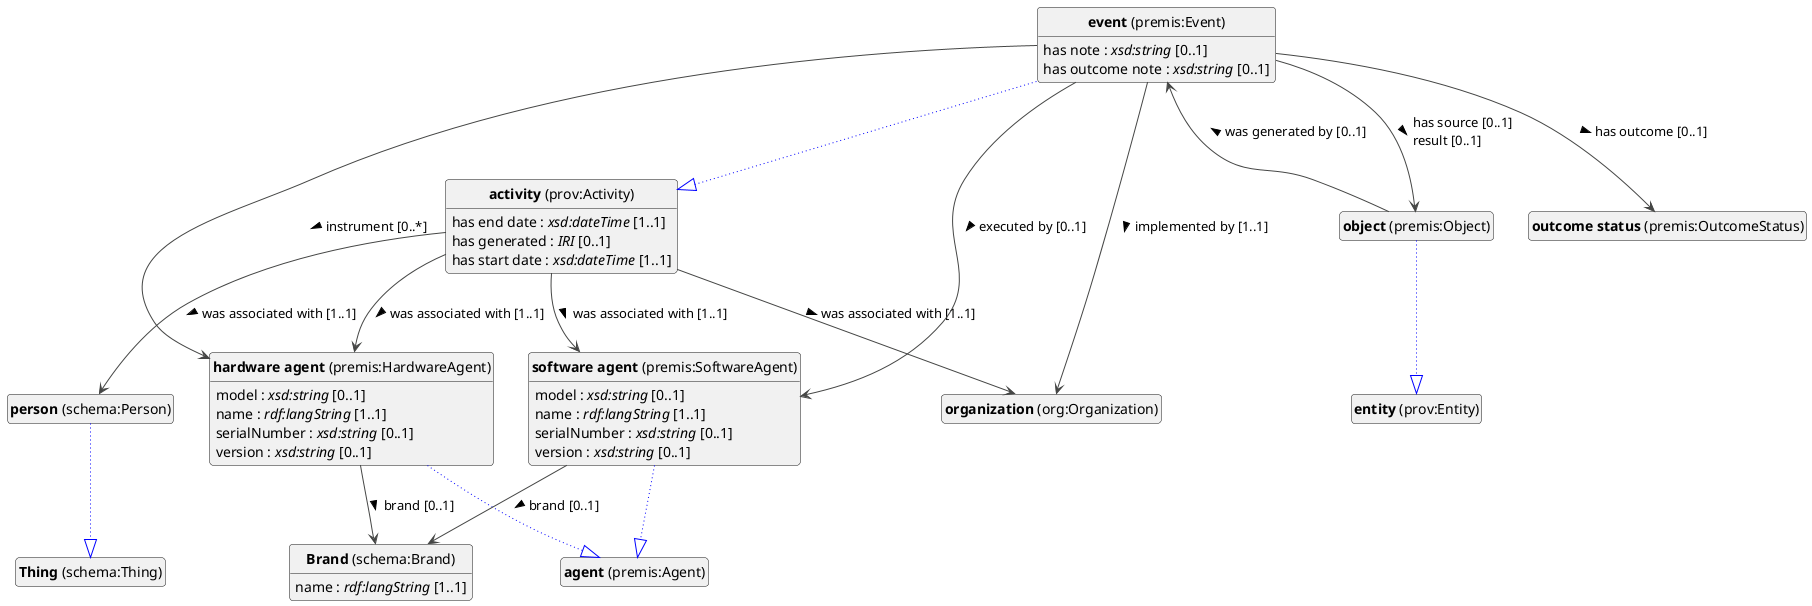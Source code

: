@startuml
!theme vibrant
skinparam classFontSize 14
!define LIGHTORANGE
skinparam componentStyle uml2
skinparam wrapMessageWidth 1000
skinparam wrapWidth 1000
' skinparam ArrowColor #Maroon
' Remove shadows
skinparam shadowing false
'skinparam linetype polyline
skinparam ArrowMessageAlignment left
top to bottom direction


class "<b>Brand</b> (schema:Brand)" as schema_Brand [[#schema%3ABrand]]
class "<b>activity</b> (prov:Activity)" as prov_Activity [[#prov%3AActivity]]
class "<b>event</b> (premis:Event)" as premis_Event [[#premis%3AEvent]]
class "<b>activity</b> (prov:Activity)" as prov_Activity [[#prov%3AActivity]]
class "<b>hardware agent</b> (premis:HardwareAgent)" as premis_HardwareAgent [[#premis%3AHardwareAgent]]
class "<b>agent</b> (premis:Agent)" as premis_Agent [[#premis%3AAgent]]
class "<b>object</b> (premis:Object)" as premis_Object [[#premis%3AObject]]
class "<b>entity</b> (prov:Entity)" as prov_Entity [[#prov%3AEntity]]
class "<b>organization</b> (org:Organization)" as org_Organization [[../../organization/en#org%3AOrganization]]
class "<b>outcome status</b> (premis:OutcomeStatus)" as premis_OutcomeStatus [[#premis%3AOutcomeStatus]]
class "<b>person</b> (schema:Person)" as schema_Person [[../../organization/en#schema%3APerson]]
class "<b>Thing</b> (schema:Thing)" as schema_Thing [[#schema%3AThing]]
class "<b>software agent</b> (premis:SoftwareAgent)" as premis_SoftwareAgent [[#premis%3ASoftwareAgent]]
class "<b>agent</b> (premis:Agent)" as premis_Agent [[#premis%3AAgent]]


schema_Brand : name : <i>rdf:langString</i> [1..1]



prov_Activity : has end date : <i>xsd:dateTime</i> [1..1]
prov_Activity : has generated : <i>IRI</i> [0..1]
prov_Activity : has start date : <i>xsd:dateTime</i> [1..1]

prov_Activity --> org_Organization :was associated with [1..1]  > 
prov_Activity --> premis_HardwareAgent :was associated with [1..1]  > 
prov_Activity --> premis_SoftwareAgent :was associated with [1..1]  > 
prov_Activity --> schema_Person :was associated with [1..1]  > 


premis_Event --|> prov_Activity #blue;line.dotted;text:blue

premis_Event : has note : <i>xsd:string</i> [0..1]
premis_Event : has outcome note : <i>xsd:string</i> [0..1]
premis_Event --> org_Organization :implemented by [1..1]  > 
premis_Event --> premis_HardwareAgent :instrument [0..*]  > 
premis_Event --> premis_Object :has source [0..1]  \lresult [0..1]  > 
premis_Event --> premis_OutcomeStatus :has outcome [0..1]  > 
premis_Event --> premis_SoftwareAgent :executed by [0..1]  > 


premis_HardwareAgent --|> premis_Agent #blue;line.dotted;text:blue

premis_HardwareAgent : model : <i>xsd:string</i> [0..1]
premis_HardwareAgent : name : <i>rdf:langString</i> [1..1]
premis_HardwareAgent : serialNumber : <i>xsd:string</i> [0..1]
premis_HardwareAgent : version : <i>xsd:string</i> [0..1]

premis_HardwareAgent --> schema_Brand :brand [0..1]  > 


premis_Object --|> prov_Entity #blue;line.dotted;text:blue

premis_Object --> premis_Event :was generated by [0..1]  > 





schema_Person --|> schema_Thing #blue;line.dotted;text:blue


premis_SoftwareAgent --|> premis_Agent #blue;line.dotted;text:blue

premis_SoftwareAgent : model : <i>xsd:string</i> [0..1]
premis_SoftwareAgent : name : <i>rdf:langString</i> [1..1]
premis_SoftwareAgent : serialNumber : <i>xsd:string</i> [0..1]
premis_SoftwareAgent : version : <i>xsd:string</i> [0..1]

premis_SoftwareAgent --> schema_Brand :brand [0..1]  > 



hide circle
hide methods
hide empty members
@enduml


